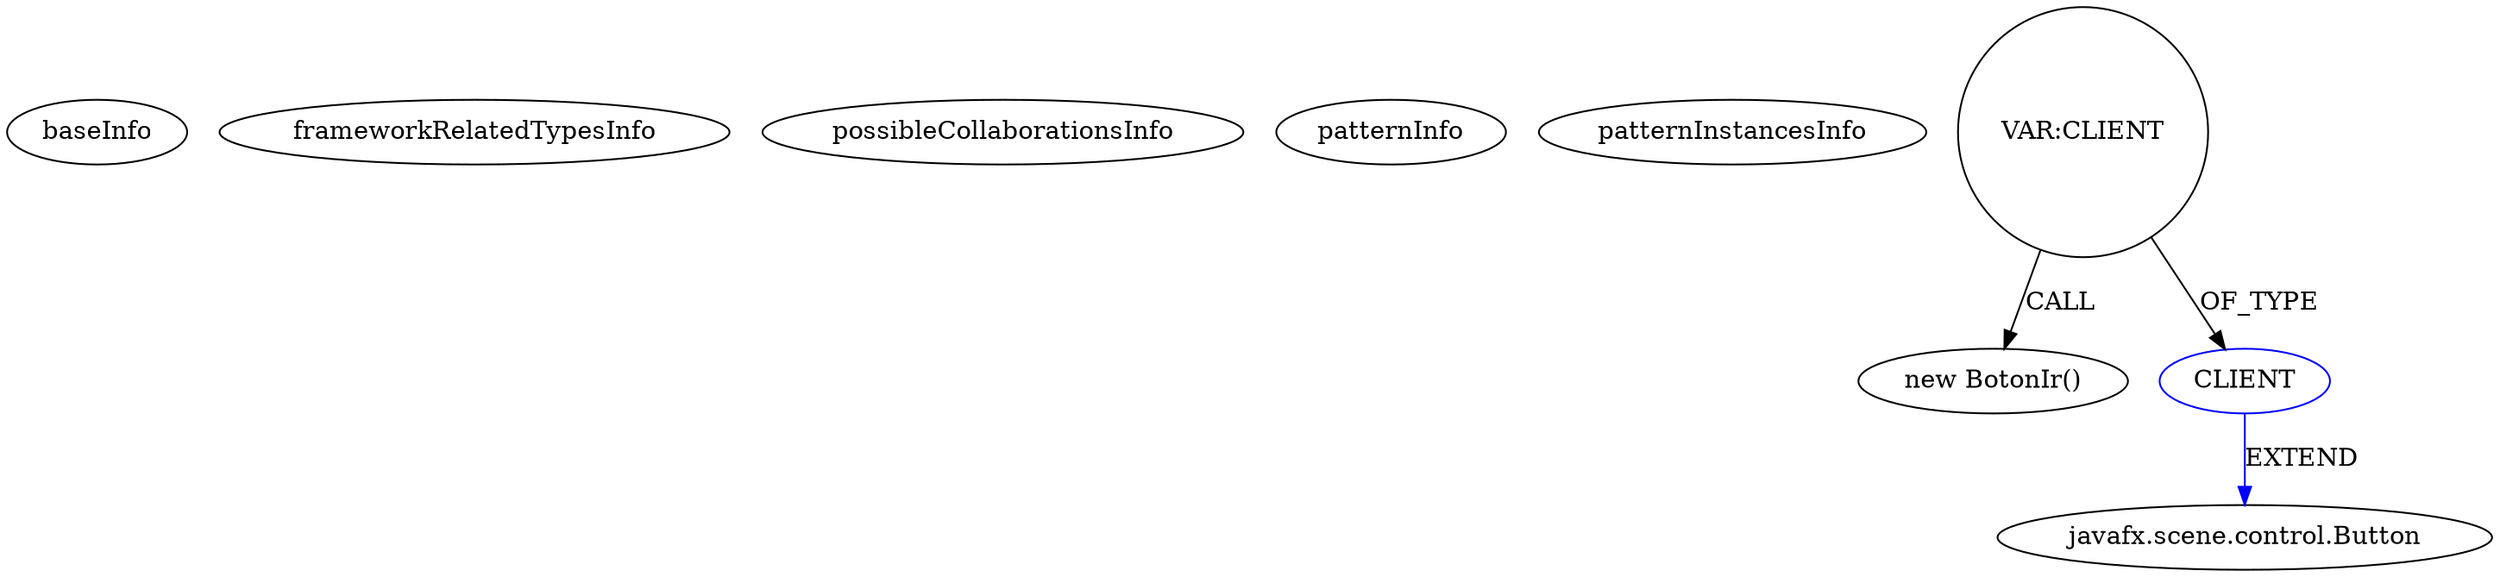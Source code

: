digraph {
baseInfo[graphId=4267,category="pattern",isAnonymous=false,possibleRelation=false]
frameworkRelatedTypesInfo[]
possibleCollaborationsInfo[]
patternInfo[frequency=3.0,patternRootClient=null]
patternInstancesInfo[0="geyrix57-Proyecto_1_Bases~/geyrix57-Proyecto_1_Bases/Proyecto_1_Bases-master/src/Control/ControlLog.java~ControlLog~2710",1="geyrix57-Proyecto_1_Bases~/geyrix57-Proyecto_1_Bases/Proyecto_1_Bases-master/src/Control/ControlLog.java~void initialize(java.net.URL,java.util.ResourceBundle)~2718",2="geyrix57-Proyecto_1_Bases~/geyrix57-Proyecto_1_Bases/Proyecto_1_Bases-master/src/Control/ControlLog.java~javafx.scene.control.TableCell call(javafx.scene.control.TableColumn)~2719"]
308[label="new BotonIr()",vertexType="CONSTRUCTOR_CALL",isFrameworkType=false]
309[label="VAR:CLIENT",vertexType="VARIABLE_EXPRESION",isFrameworkType=false,shape=circle]
310[label="CLIENT",vertexType="REFERENCE_CLIENT_CLASS_DECLARATION",isFrameworkType=false,color=blue]
21[label="javafx.scene.control.Button",vertexType="FRAMEWORK_CLASS_TYPE",isFrameworkType=false]
310->21[label="EXTEND",color=blue]
309->310[label="OF_TYPE"]
309->308[label="CALL"]
}
